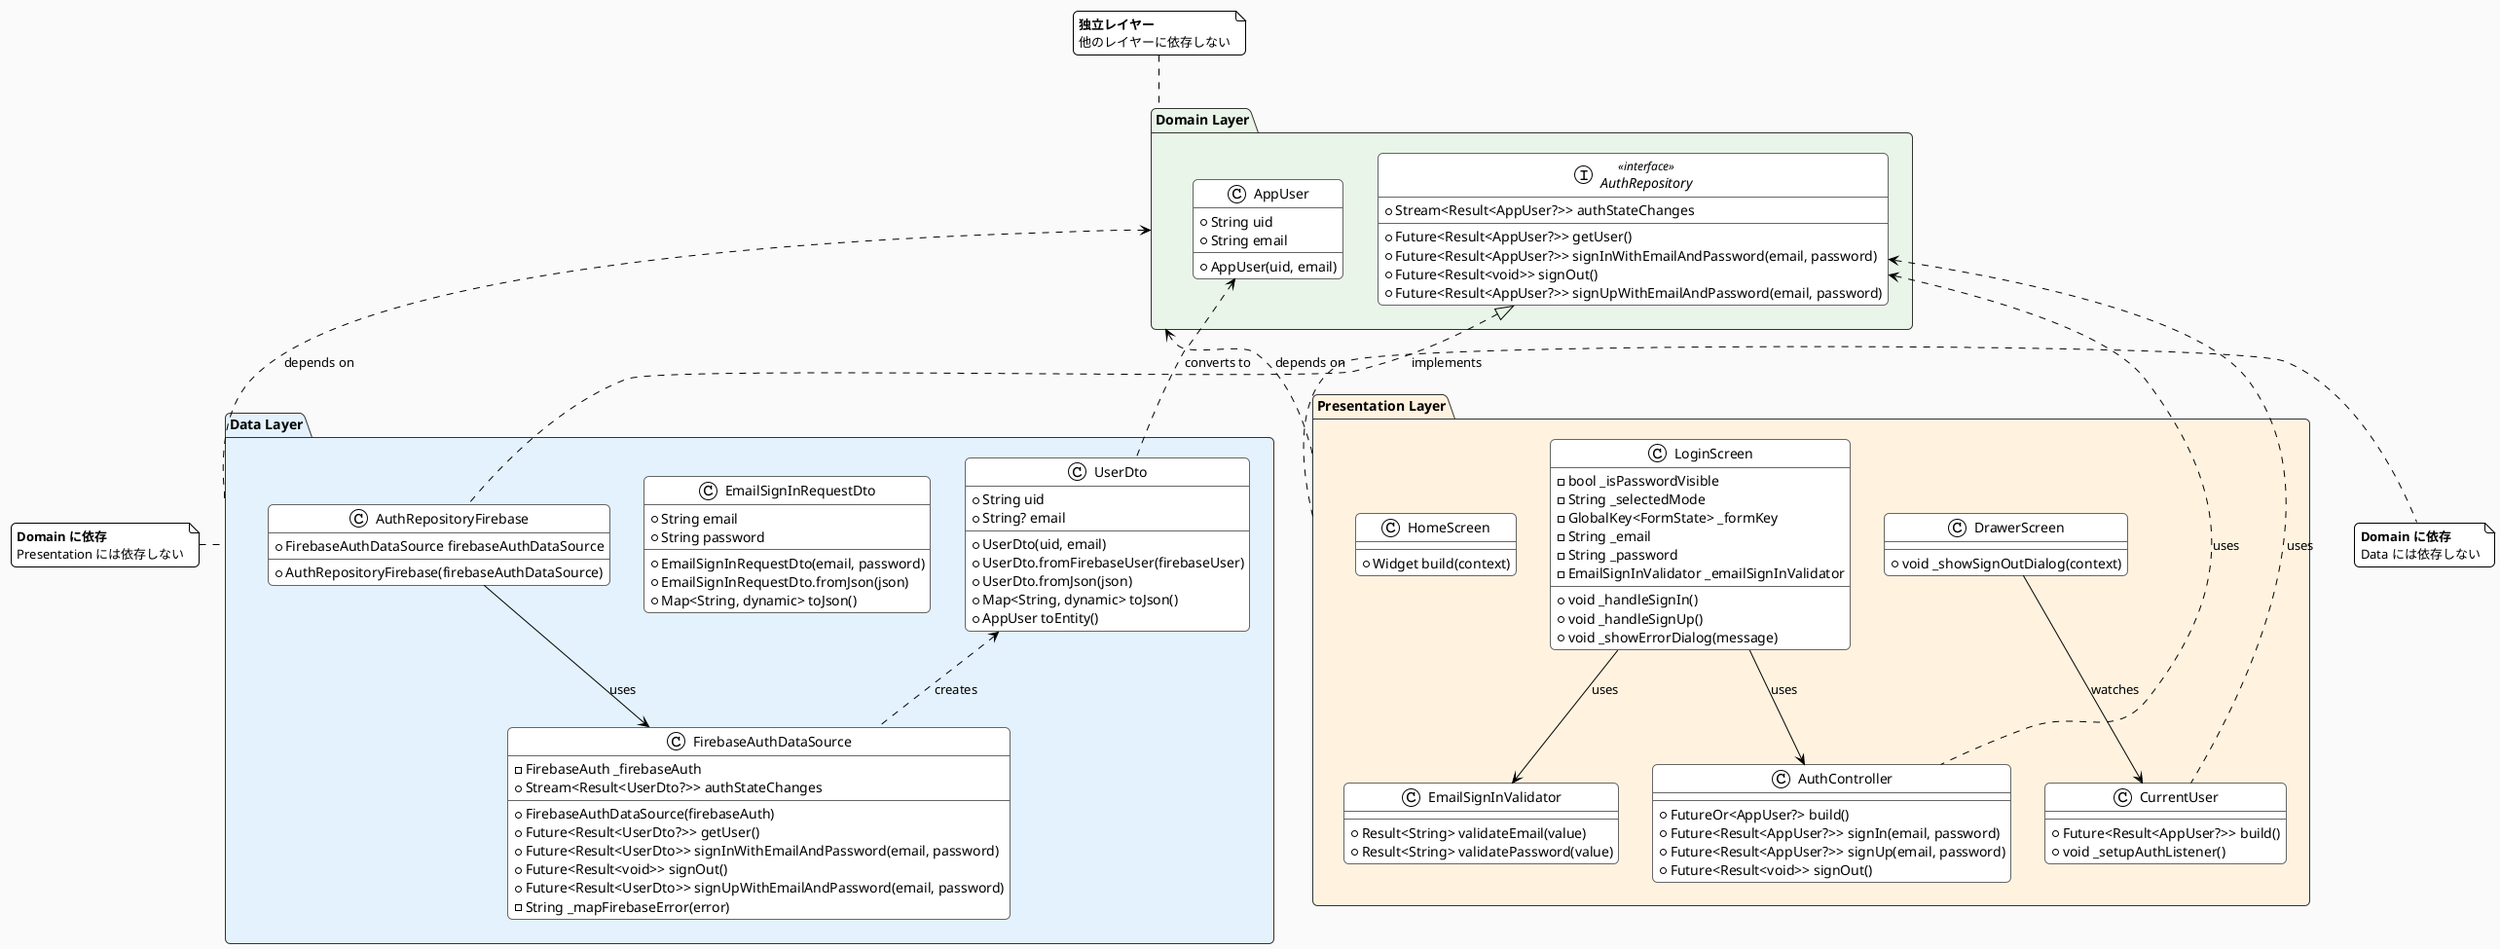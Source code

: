 @startuml
!theme plain
skinparam backgroundColor #FAFAFA
skinparam packageBorderColor #333333
skinparam packageBackgroundColor #F8F9FA
skinparam classBorderColor #666666
skinparam classBackgroundColor #FFFFFF
skinparam interfaceBackgroundColor #E3F2FD
skinparam abstractBackgroundColor #FFF3E0
skinparam linetype splines
skinparam roundcorner 10
skinparam shadowing false

package "Domain Layer" #E8F5E8 {
  class AppUser {
    +String uid
    +String email
    +AppUser(uid, email)
  }
  
  interface AuthRepository <<interface>> {
    +Stream<Result<AppUser?>> authStateChanges
    +Future<Result<AppUser?>> getUser()
    +Future<Result<AppUser?>> signInWithEmailAndPassword(email, password)
    +Future<Result<void>> signOut()
    +Future<Result<AppUser?>> signUpWithEmailAndPassword(email, password)
  }
}

package "Data Layer" #E3F2FD {
  class UserDto {
    +String uid
    +String? email
    +UserDto(uid, email)
    +UserDto.fromFirebaseUser(firebaseUser)
    +UserDto.fromJson(json)
    +Map<String, dynamic> toJson()
    +AppUser toEntity()
  }
  
  class EmailSignInRequestDto {
    +String email
    +String password
    +EmailSignInRequestDto(email, password)
    +EmailSignInRequestDto.fromJson(json)
    +Map<String, dynamic> toJson()
  }
  
  class FirebaseAuthDataSource {
    -FirebaseAuth _firebaseAuth
    +FirebaseAuthDataSource(firebaseAuth)
    +Stream<Result<UserDto?>> authStateChanges
    +Future<Result<UserDto?>> getUser()
    +Future<Result<UserDto>> signInWithEmailAndPassword(email, password)
    +Future<Result<void>> signOut()
    +Future<Result<UserDto>> signUpWithEmailAndPassword(email, password)
    -String _mapFirebaseError(error)
  }
  
  class AuthRepositoryFirebase {
    +FirebaseAuthDataSource firebaseAuthDataSource
    +AuthRepositoryFirebase(firebaseAuthDataSource)
  }
}

package "Presentation Layer" #FFF3E0 {
  class LoginScreen {
    -bool _isPasswordVisible
    -String _selectedMode
    -GlobalKey<FormState> _formKey
    -String _email
    -String _password
    -EmailSignInValidator _emailSignInValidator
    +void _handleSignIn()
    +void _handleSignUp()
    +void _showErrorDialog(message)
  }
  
  class AuthController {
    +FutureOr<AppUser?> build()
    +Future<Result<AppUser?>> signIn(email, password)
    +Future<Result<AppUser?>> signUp(email, password)
    +Future<Result<void>> signOut()
  }
  
  class EmailSignInValidator {
    +Result<String> validateEmail(value)
    +Result<String> validatePassword(value)
  }
  
  class CurrentUser {
    +Future<Result<AppUser?>> build()
    +void _setupAuthListener()
  }
  
  class DrawerScreen {
    +void _showSignOutDialog(context)
  }
  
  class HomeScreen {
    +Widget build(context)
  }
}

' === DATA LAYER → DOMAIN LAYER の依存 ===
AuthRepositoryFirebase .up.|> AuthRepository : implements
UserDto .up.> AppUser : converts to
FirebaseAuthDataSource .up.> UserDto : creates

' === PRESENTATION LAYER → DOMAIN LAYER の依存 ===
AuthController .up.> AuthRepository : uses
CurrentUser .up.> AuthRepository : uses

' === PRESENTATION LAYER 内部の依存（同一レイヤー内） ===
LoginScreen --> AuthController : uses
LoginScreen --> EmailSignInValidator : uses
DrawerScreen --> CurrentUser : watches

' === DATA LAYER 内部の依存（同一レイヤー内） ===
AuthRepositoryFirebase --> FirebaseAuthDataSource : uses

' 依存の方向を明確にする注釈
note top of "Domain Layer" : **独立レイヤー**\n他のレイヤーに依存しない
note left of "Data Layer" : **Domain に依存**\nPresentation には依存しない
note right of "Presentation Layer" : **Domain に依存**\nData には依存しない

' レイヤー間の依存方向を示す矢印
"Data Layer" .up.> "Domain Layer" : depends on
"Presentation Layer" .up.> "Domain Layer" : depends on

@enduml